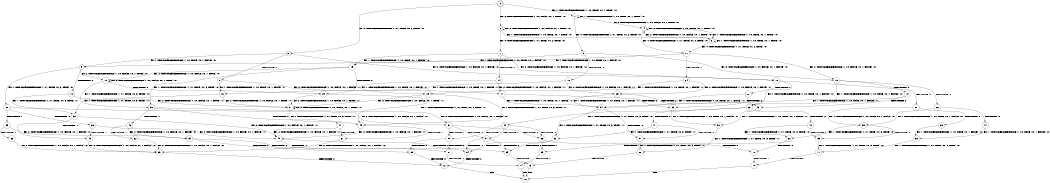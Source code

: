 digraph BCG {
size = "7, 10.5";
center = TRUE;
node [shape = circle];
0 [peripheries = 2];
0 -> 1 [label = "EX !1 !ATOMIC_EXCH_BRANCH (1, +0, TRUE, +0, 1, TRUE) !:0:"];
0 -> 2 [label = "EX !2 !ATOMIC_EXCH_BRANCH (1, +0, FALSE, +0, 1, TRUE) !:0:"];
0 -> 3 [label = "EX !0 !ATOMIC_EXCH_BRANCH (1, +1, TRUE, +0, 2, TRUE) !:0:"];
1 -> 4 [label = "EX !2 !ATOMIC_EXCH_BRANCH (1, +0, FALSE, +0, 1, TRUE) !:0:"];
1 -> 5 [label = "EX !0 !ATOMIC_EXCH_BRANCH (1, +1, TRUE, +0, 2, TRUE) !:0:"];
1 -> 1 [label = "EX !1 !ATOMIC_EXCH_BRANCH (1, +0, TRUE, +0, 1, TRUE) !:0:"];
2 -> 6 [label = "EX !1 !ATOMIC_EXCH_BRANCH (1, +0, TRUE, +0, 1, TRUE) !:0:"];
2 -> 7 [label = "EX !0 !ATOMIC_EXCH_BRANCH (1, +1, TRUE, +0, 2, TRUE) !:0:"];
2 -> 2 [label = "EX !2 !ATOMIC_EXCH_BRANCH (1, +0, FALSE, +0, 1, TRUE) !:0:"];
3 -> 8 [label = "TERMINATE !0"];
3 -> 9 [label = "EX !1 !ATOMIC_EXCH_BRANCH (1, +0, TRUE, +0, 1, FALSE) !:0:"];
3 -> 10 [label = "EX !2 !ATOMIC_EXCH_BRANCH (1, +0, FALSE, +0, 1, FALSE) !:0:"];
4 -> 11 [label = "EX !0 !ATOMIC_EXCH_BRANCH (1, +1, TRUE, +0, 2, TRUE) !:0:"];
4 -> 4 [label = "EX !2 !ATOMIC_EXCH_BRANCH (1, +0, FALSE, +0, 1, TRUE) !:0:"];
4 -> 6 [label = "EX !1 !ATOMIC_EXCH_BRANCH (1, +0, TRUE, +0, 1, TRUE) !:0:"];
5 -> 12 [label = "TERMINATE !0"];
5 -> 13 [label = "EX !2 !ATOMIC_EXCH_BRANCH (1, +0, FALSE, +0, 1, FALSE) !:0:"];
5 -> 9 [label = "EX !1 !ATOMIC_EXCH_BRANCH (1, +0, TRUE, +0, 1, FALSE) !:0:"];
6 -> 11 [label = "EX !0 !ATOMIC_EXCH_BRANCH (1, +1, TRUE, +0, 2, TRUE) !:0:"];
6 -> 4 [label = "EX !2 !ATOMIC_EXCH_BRANCH (1, +0, FALSE, +0, 1, TRUE) !:0:"];
6 -> 6 [label = "EX !1 !ATOMIC_EXCH_BRANCH (1, +0, TRUE, +0, 1, TRUE) !:0:"];
7 -> 14 [label = "TERMINATE !0"];
7 -> 15 [label = "EX !1 !ATOMIC_EXCH_BRANCH (1, +0, TRUE, +0, 1, FALSE) !:0:"];
7 -> 10 [label = "EX !2 !ATOMIC_EXCH_BRANCH (1, +0, FALSE, +0, 1, FALSE) !:0:"];
8 -> 16 [label = "EX !1 !ATOMIC_EXCH_BRANCH (1, +0, TRUE, +0, 1, FALSE) !:1:"];
8 -> 17 [label = "EX !2 !ATOMIC_EXCH_BRANCH (1, +0, FALSE, +0, 1, FALSE) !:1:"];
9 -> 18 [label = "TERMINATE !0"];
9 -> 19 [label = "EX !2 !ATOMIC_EXCH_BRANCH (1, +0, FALSE, +0, 1, TRUE) !:0:"];
9 -> 20 [label = "EX !1 !ATOMIC_EXCH_BRANCH (1, +1, TRUE, +0, 3, TRUE) !:0:"];
10 -> 21 [label = "TERMINATE !2"];
10 -> 22 [label = "TERMINATE !0"];
10 -> 23 [label = "EX !1 !ATOMIC_EXCH_BRANCH (1, +0, TRUE, +0, 1, FALSE) !:0:"];
11 -> 24 [label = "TERMINATE !0"];
11 -> 13 [label = "EX !2 !ATOMIC_EXCH_BRANCH (1, +0, FALSE, +0, 1, FALSE) !:0:"];
11 -> 15 [label = "EX !1 !ATOMIC_EXCH_BRANCH (1, +0, TRUE, +0, 1, FALSE) !:0:"];
12 -> 25 [label = "EX !2 !ATOMIC_EXCH_BRANCH (1, +0, FALSE, +0, 1, FALSE) !:1:"];
12 -> 16 [label = "EX !1 !ATOMIC_EXCH_BRANCH (1, +0, TRUE, +0, 1, FALSE) !:1:"];
13 -> 26 [label = "TERMINATE !2"];
13 -> 27 [label = "TERMINATE !0"];
13 -> 23 [label = "EX !1 !ATOMIC_EXCH_BRANCH (1, +0, TRUE, +0, 1, FALSE) !:0:"];
14 -> 28 [label = "EX !1 !ATOMIC_EXCH_BRANCH (1, +0, TRUE, +0, 1, FALSE) !:1:"];
14 -> 17 [label = "EX !2 !ATOMIC_EXCH_BRANCH (1, +0, FALSE, +0, 1, FALSE) !:1:"];
15 -> 29 [label = "TERMINATE !0"];
15 -> 19 [label = "EX !2 !ATOMIC_EXCH_BRANCH (1, +0, FALSE, +0, 1, TRUE) !:0:"];
15 -> 30 [label = "EX !1 !ATOMIC_EXCH_BRANCH (1, +1, TRUE, +0, 3, TRUE) !:0:"];
16 -> 31 [label = "EX !2 !ATOMIC_EXCH_BRANCH (1, +0, FALSE, +0, 1, TRUE) !:1:"];
16 -> 32 [label = "EX !1 !ATOMIC_EXCH_BRANCH (1, +1, TRUE, +0, 3, TRUE) !:1:"];
17 -> 33 [label = "TERMINATE !2"];
17 -> 34 [label = "EX !1 !ATOMIC_EXCH_BRANCH (1, +0, TRUE, +0, 1, FALSE) !:1:"];
18 -> 31 [label = "EX !2 !ATOMIC_EXCH_BRANCH (1, +0, FALSE, +0, 1, TRUE) !:1:"];
18 -> 32 [label = "EX !1 !ATOMIC_EXCH_BRANCH (1, +1, TRUE, +0, 3, TRUE) !:1:"];
19 -> 29 [label = "TERMINATE !0"];
19 -> 19 [label = "EX !2 !ATOMIC_EXCH_BRANCH (1, +0, FALSE, +0, 1, TRUE) !:0:"];
19 -> 30 [label = "EX !1 !ATOMIC_EXCH_BRANCH (1, +1, TRUE, +0, 3, TRUE) !:0:"];
20 -> 35 [label = "TERMINATE !1"];
20 -> 36 [label = "TERMINATE !0"];
20 -> 37 [label = "EX !2 !ATOMIC_EXCH_BRANCH (1, +0, FALSE, +0, 1, FALSE) !:0:"];
21 -> 38 [label = "TERMINATE !0"];
21 -> 39 [label = "EX !1 !ATOMIC_EXCH_BRANCH (1, +0, TRUE, +0, 1, FALSE) !:0:"];
22 -> 33 [label = "TERMINATE !2"];
22 -> 34 [label = "EX !1 !ATOMIC_EXCH_BRANCH (1, +0, TRUE, +0, 1, FALSE) !:1:"];
23 -> 40 [label = "TERMINATE !2"];
23 -> 41 [label = "TERMINATE !0"];
23 -> 42 [label = "EX !1 !ATOMIC_EXCH_BRANCH (1, +1, TRUE, +0, 3, TRUE) !:0:"];
24 -> 25 [label = "EX !2 !ATOMIC_EXCH_BRANCH (1, +0, FALSE, +0, 1, FALSE) !:1:"];
24 -> 28 [label = "EX !1 !ATOMIC_EXCH_BRANCH (1, +0, TRUE, +0, 1, FALSE) !:1:"];
25 -> 43 [label = "TERMINATE !2"];
25 -> 34 [label = "EX !1 !ATOMIC_EXCH_BRANCH (1, +0, TRUE, +0, 1, FALSE) !:1:"];
26 -> 44 [label = "TERMINATE !0"];
26 -> 39 [label = "EX !1 !ATOMIC_EXCH_BRANCH (1, +0, TRUE, +0, 1, FALSE) !:0:"];
27 -> 43 [label = "TERMINATE !2"];
27 -> 34 [label = "EX !1 !ATOMIC_EXCH_BRANCH (1, +0, TRUE, +0, 1, FALSE) !:1:"];
28 -> 31 [label = "EX !2 !ATOMIC_EXCH_BRANCH (1, +0, FALSE, +0, 1, TRUE) !:1:"];
28 -> 45 [label = "EX !1 !ATOMIC_EXCH_BRANCH (1, +1, TRUE, +0, 3, TRUE) !:1:"];
29 -> 31 [label = "EX !2 !ATOMIC_EXCH_BRANCH (1, +0, FALSE, +0, 1, TRUE) !:1:"];
29 -> 45 [label = "EX !1 !ATOMIC_EXCH_BRANCH (1, +1, TRUE, +0, 3, TRUE) !:1:"];
30 -> 46 [label = "TERMINATE !1"];
30 -> 47 [label = "TERMINATE !0"];
30 -> 37 [label = "EX !2 !ATOMIC_EXCH_BRANCH (1, +0, FALSE, +0, 1, FALSE) !:0:"];
31 -> 31 [label = "EX !2 !ATOMIC_EXCH_BRANCH (1, +0, FALSE, +0, 1, TRUE) !:1:"];
31 -> 45 [label = "EX !1 !ATOMIC_EXCH_BRANCH (1, +1, TRUE, +0, 3, TRUE) !:1:"];
32 -> 48 [label = "TERMINATE !1"];
32 -> 49 [label = "EX !2 !ATOMIC_EXCH_BRANCH (1, +0, FALSE, +0, 1, FALSE) !:1:"];
33 -> 50 [label = "EX !1 !ATOMIC_EXCH_BRANCH (1, +0, TRUE, +0, 1, FALSE) !:1:"];
34 -> 51 [label = "TERMINATE !2"];
34 -> 52 [label = "EX !1 !ATOMIC_EXCH_BRANCH (1, +1, TRUE, +0, 3, TRUE) !:1:"];
35 -> 53 [label = "TERMINATE !0"];
35 -> 54 [label = "EX !2 !ATOMIC_EXCH_BRANCH (1, +0, FALSE, +0, 1, FALSE) !:0:"];
36 -> 48 [label = "TERMINATE !1"];
36 -> 49 [label = "EX !2 !ATOMIC_EXCH_BRANCH (1, +0, FALSE, +0, 1, FALSE) !:1:"];
37 -> 55 [label = "TERMINATE !1"];
37 -> 56 [label = "TERMINATE !2"];
37 -> 57 [label = "TERMINATE !0"];
38 -> 58 [label = "EX !1 !ATOMIC_EXCH_BRANCH (1, +0, TRUE, +0, 1, FALSE) !:2:"];
39 -> 59 [label = "TERMINATE !0"];
39 -> 60 [label = "EX !1 !ATOMIC_EXCH_BRANCH (1, +1, TRUE, +0, 3, TRUE) !:0:"];
40 -> 59 [label = "TERMINATE !0"];
40 -> 60 [label = "EX !1 !ATOMIC_EXCH_BRANCH (1, +1, TRUE, +0, 3, TRUE) !:0:"];
41 -> 51 [label = "TERMINATE !2"];
41 -> 52 [label = "EX !1 !ATOMIC_EXCH_BRANCH (1, +1, TRUE, +0, 3, TRUE) !:1:"];
42 -> 55 [label = "TERMINATE !1"];
42 -> 56 [label = "TERMINATE !2"];
42 -> 57 [label = "TERMINATE !0"];
43 -> 50 [label = "EX !1 !ATOMIC_EXCH_BRANCH (1, +0, TRUE, +0, 1, FALSE) !:1:"];
44 -> 58 [label = "EX !1 !ATOMIC_EXCH_BRANCH (1, +0, TRUE, +0, 1, FALSE) !:2:"];
45 -> 61 [label = "TERMINATE !1"];
45 -> 49 [label = "EX !2 !ATOMIC_EXCH_BRANCH (1, +0, FALSE, +0, 1, FALSE) !:1:"];
46 -> 62 [label = "TERMINATE !0"];
46 -> 54 [label = "EX !2 !ATOMIC_EXCH_BRANCH (1, +0, FALSE, +0, 1, FALSE) !:0:"];
47 -> 61 [label = "TERMINATE !1"];
47 -> 49 [label = "EX !2 !ATOMIC_EXCH_BRANCH (1, +0, FALSE, +0, 1, FALSE) !:1:"];
48 -> 63 [label = "EX !2 !ATOMIC_EXCH_BRANCH (1, +0, FALSE, +0, 1, FALSE) !:2:"];
49 -> 64 [label = "TERMINATE !1"];
49 -> 65 [label = "TERMINATE !2"];
50 -> 66 [label = "EX !1 !ATOMIC_EXCH_BRANCH (1, +1, TRUE, +0, 3, TRUE) !:1:"];
51 -> 66 [label = "EX !1 !ATOMIC_EXCH_BRANCH (1, +1, TRUE, +0, 3, TRUE) !:1:"];
52 -> 64 [label = "TERMINATE !1"];
52 -> 65 [label = "TERMINATE !2"];
53 -> 63 [label = "EX !2 !ATOMIC_EXCH_BRANCH (1, +0, FALSE, +0, 1, FALSE) !:2:"];
54 -> 67 [label = "TERMINATE !2"];
54 -> 68 [label = "TERMINATE !0"];
55 -> 67 [label = "TERMINATE !2"];
55 -> 68 [label = "TERMINATE !0"];
56 -> 69 [label = "TERMINATE !1"];
56 -> 70 [label = "TERMINATE !0"];
57 -> 64 [label = "TERMINATE !1"];
57 -> 65 [label = "TERMINATE !2"];
58 -> 71 [label = "EX !1 !ATOMIC_EXCH_BRANCH (1, +1, TRUE, +0, 3, TRUE) !:2:"];
59 -> 71 [label = "EX !1 !ATOMIC_EXCH_BRANCH (1, +1, TRUE, +0, 3, TRUE) !:2:"];
60 -> 69 [label = "TERMINATE !1"];
60 -> 70 [label = "TERMINATE !0"];
61 -> 63 [label = "EX !2 !ATOMIC_EXCH_BRANCH (1, +0, FALSE, +0, 1, FALSE) !:2:"];
62 -> 63 [label = "EX !2 !ATOMIC_EXCH_BRANCH (1, +0, FALSE, +0, 1, FALSE) !:2:"];
63 -> 72 [label = "TERMINATE !2"];
64 -> 72 [label = "TERMINATE !2"];
65 -> 73 [label = "TERMINATE !1"];
66 -> 73 [label = "TERMINATE !1"];
67 -> 74 [label = "TERMINATE !0"];
68 -> 72 [label = "TERMINATE !2"];
69 -> 74 [label = "TERMINATE !0"];
70 -> 75 [label = "TERMINATE !1"];
71 -> 75 [label = "TERMINATE !1"];
72 -> 76 [label = "exit"];
73 -> 76 [label = "exit"];
74 -> 76 [label = "exit"];
75 -> 76 [label = "exit"];
}
